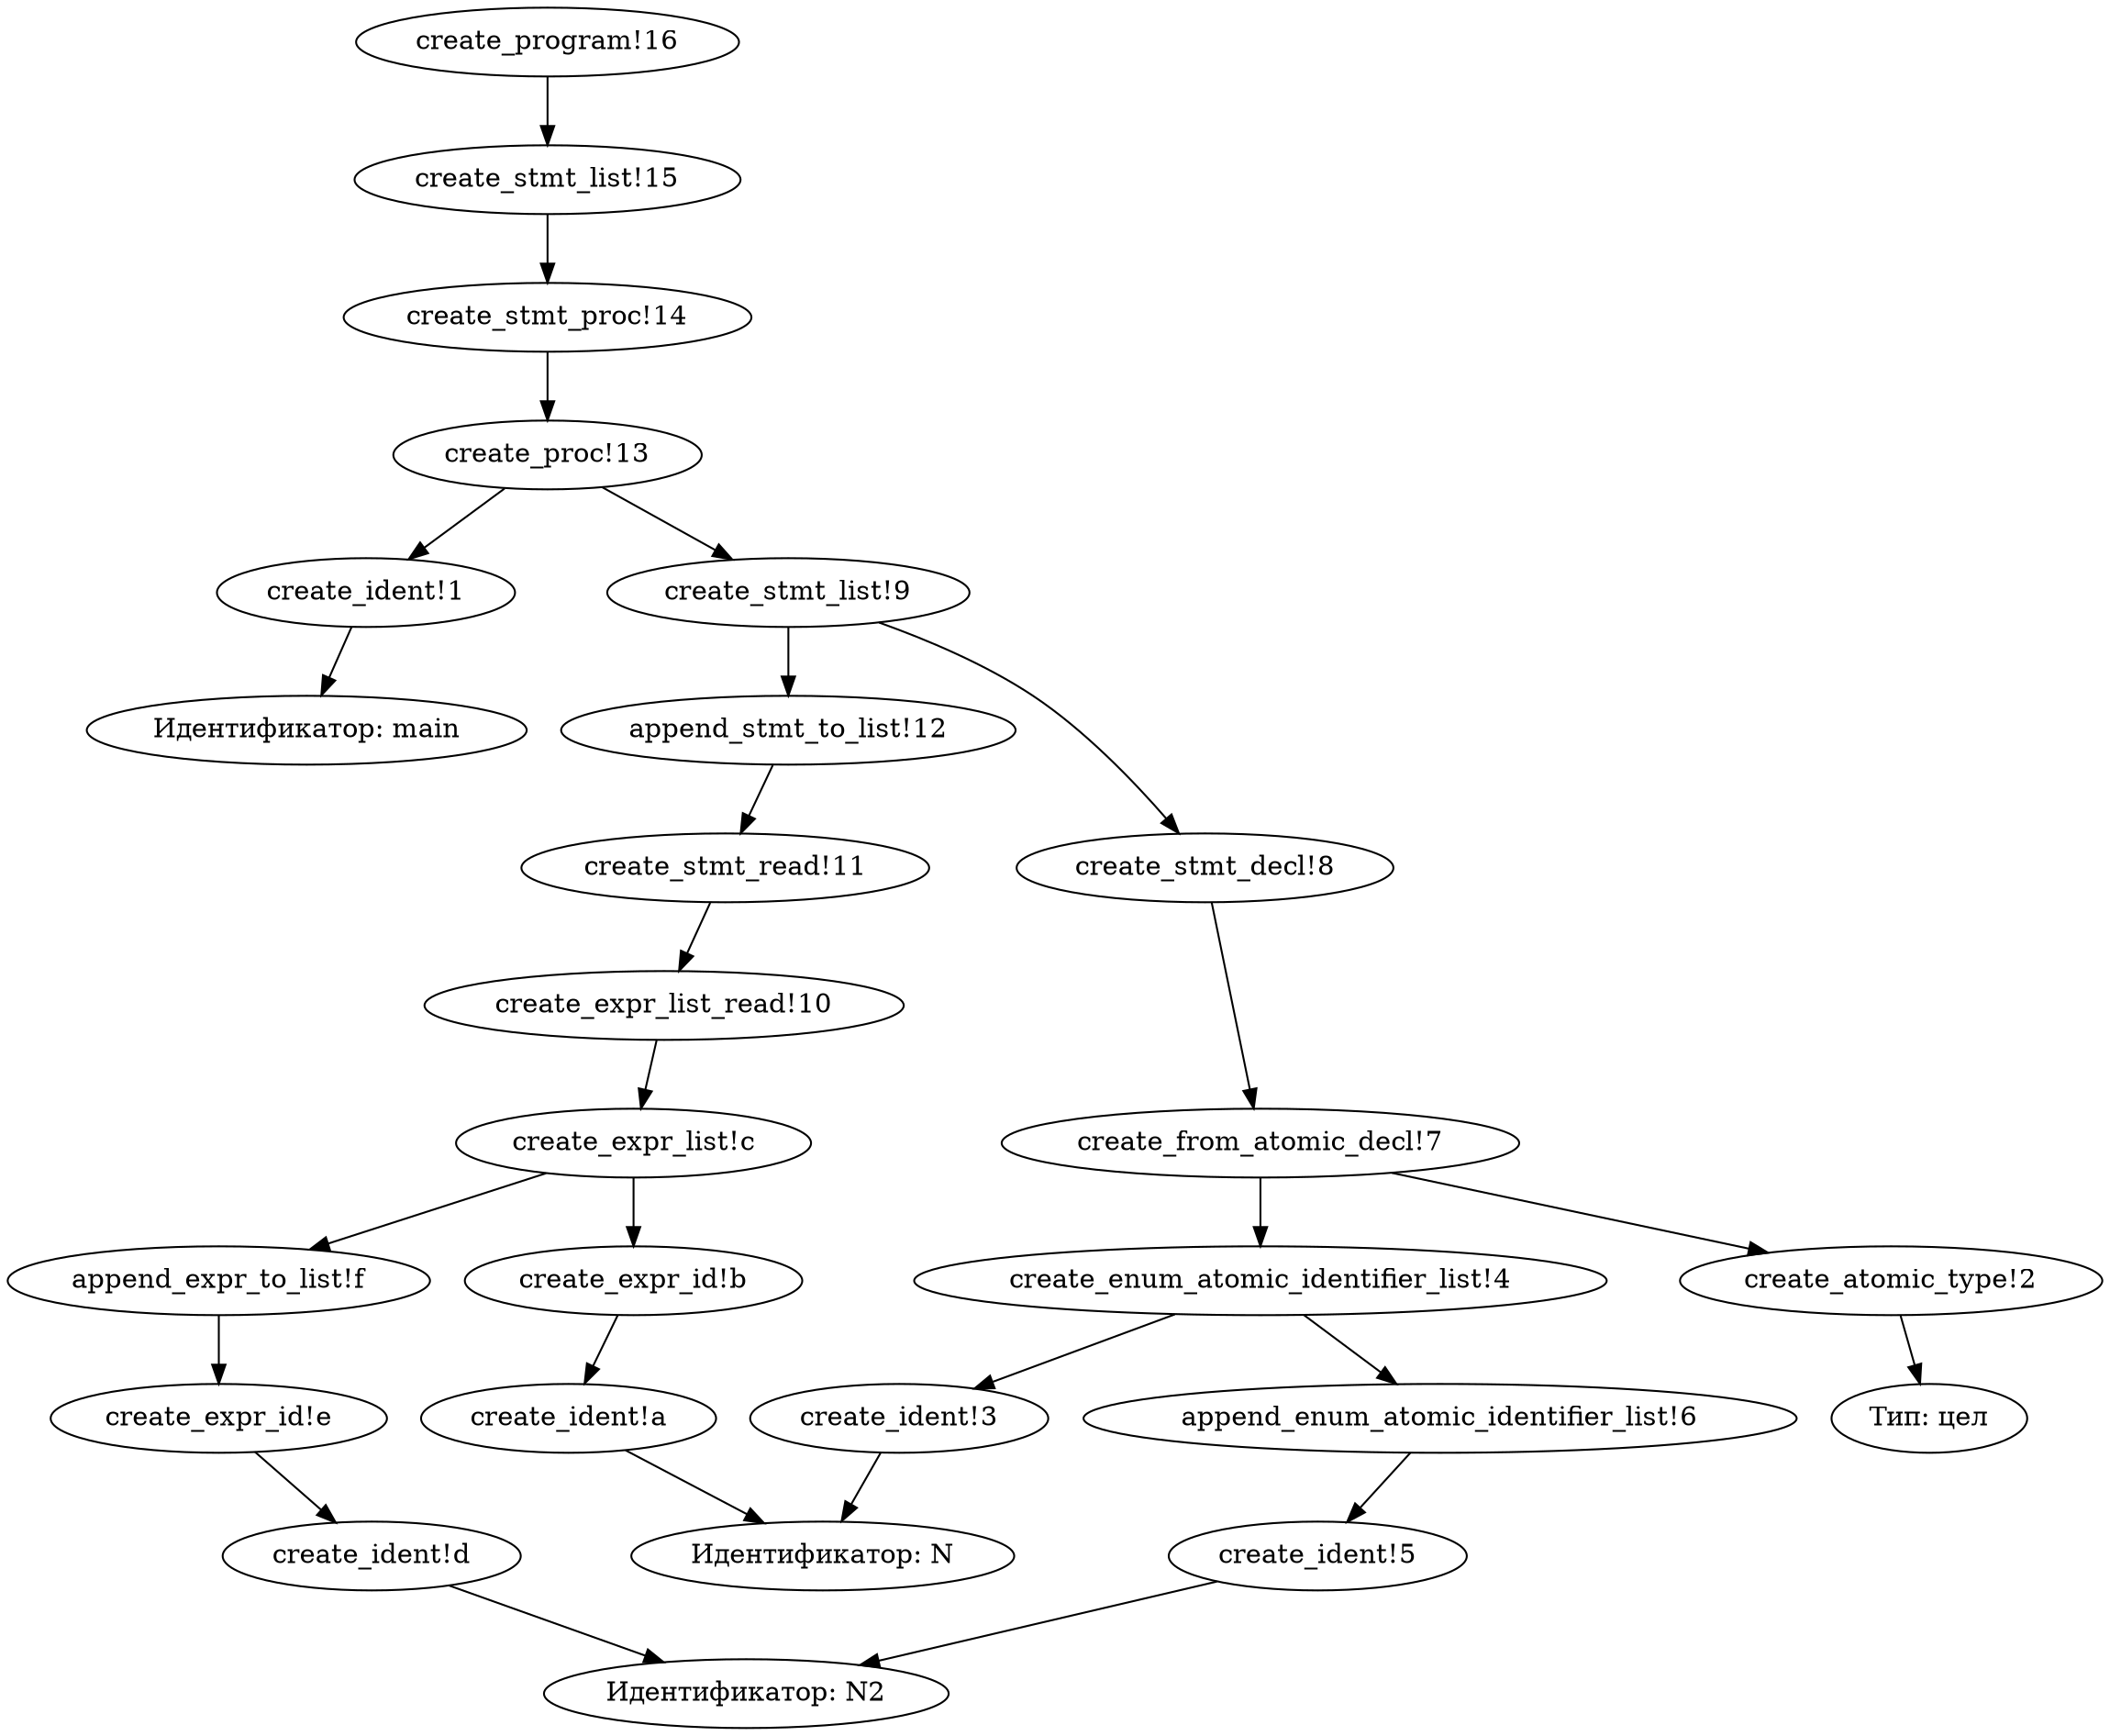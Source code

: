 digraph KumirTree {
"create_ident!1" -> "Идентификатор: main";
"create_atomic_type!2" -> "Тип: цел";
"create_ident!3" -> "Идентификатор: N";
"create_enum_atomic_identifier_list!4" -> "create_ident!3";
"create_ident!5" -> "Идентификатор: N2";
"create_enum_atomic_identifier_list!4" -> "append_enum_atomic_identifier_list!6";
"append_enum_atomic_identifier_list!6" -> "create_ident!5";
"create_from_atomic_decl!7" -> "create_atomic_type!2";
"create_from_atomic_decl!7" -> "create_enum_atomic_identifier_list!4";
"create_stmt_decl!8" -> "create_from_atomic_decl!7";
"create_stmt_list!9" -> "create_stmt_decl!8";
"create_ident!a" -> "Идентификатор: N";
"create_expr_id!b" -> "create_ident!a";
"create_expr_list!c" -> "create_expr_id!b";
"create_ident!d" -> "Идентификатор: N2";
"create_expr_id!e" -> "create_ident!d";
"create_expr_list!c" -> "append_expr_to_list!f";
"append_expr_to_list!f" -> "create_expr_id!e";
"create_expr_list_read!10" -> "create_expr_list!c";
"create_stmt_read!11" -> "create_expr_list_read!10";
"create_stmt_list!9" -> "append_stmt_to_list!12";
"append_stmt_to_list!12" -> "create_stmt_read!11";
"create_proc!13" -> "create_ident!1";
"create_proc!13" -> "create_stmt_list!9";
"create_stmt_proc!14" -> "create_proc!13";
"create_stmt_list!15" -> "create_stmt_proc!14";
"create_program!16" -> "create_stmt_list!15";
 } 